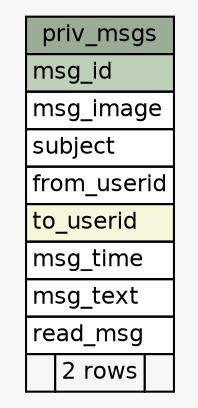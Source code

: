 // dot 2.38.0 on Mac OS X 10.9.4
// SchemaSpy rev 590
digraph "priv_msgs" {
  graph [
    rankdir="RL"
    bgcolor="#f7f7f7"
    nodesep="0.18"
    ranksep="0.46"
    fontname="Helvetica"
    fontsize="11"
  ];
  node [
    fontname="Helvetica"
    fontsize="11"
    shape="plaintext"
  ];
  edge [
    arrowsize="0.8"
  ];
  "priv_msgs" [
    label=<
    <TABLE BORDER="0" CELLBORDER="1" CELLSPACING="0" BGCOLOR="#ffffff">
      <TR><TD COLSPAN="3" BGCOLOR="#9bab96" ALIGN="CENTER">priv_msgs</TD></TR>
      <TR><TD PORT="msg_id" COLSPAN="3" BGCOLOR="#bed1b8" ALIGN="LEFT">msg_id</TD></TR>
      <TR><TD PORT="msg_image" COLSPAN="3" ALIGN="LEFT">msg_image</TD></TR>
      <TR><TD PORT="subject" COLSPAN="3" ALIGN="LEFT">subject</TD></TR>
      <TR><TD PORT="from_userid" COLSPAN="3" ALIGN="LEFT">from_userid</TD></TR>
      <TR><TD PORT="to_userid" COLSPAN="3" BGCOLOR="#f4f7da" ALIGN="LEFT">to_userid</TD></TR>
      <TR><TD PORT="msg_time" COLSPAN="3" ALIGN="LEFT">msg_time</TD></TR>
      <TR><TD PORT="msg_text" COLSPAN="3" ALIGN="LEFT">msg_text</TD></TR>
      <TR><TD PORT="read_msg" COLSPAN="3" ALIGN="LEFT">read_msg</TD></TR>
      <TR><TD ALIGN="LEFT" BGCOLOR="#f7f7f7">  </TD><TD ALIGN="RIGHT" BGCOLOR="#f7f7f7">2 rows</TD><TD ALIGN="RIGHT" BGCOLOR="#f7f7f7">  </TD></TR>
    </TABLE>>
    URL="tables/priv_msgs.html"
    tooltip="priv_msgs"
  ];
}
